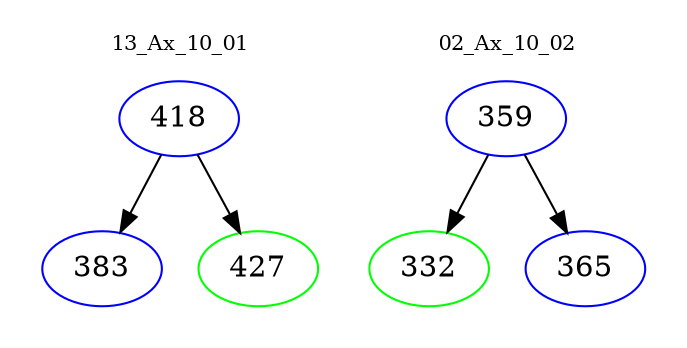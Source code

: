 digraph{
subgraph cluster_0 {
color = white
label = "13_Ax_10_01";
fontsize=10;
T0_418 [label="418", color="blue"]
T0_418 -> T0_383 [color="black"]
T0_383 [label="383", color="blue"]
T0_418 -> T0_427 [color="black"]
T0_427 [label="427", color="green"]
}
subgraph cluster_1 {
color = white
label = "02_Ax_10_02";
fontsize=10;
T1_359 [label="359", color="blue"]
T1_359 -> T1_332 [color="black"]
T1_332 [label="332", color="green"]
T1_359 -> T1_365 [color="black"]
T1_365 [label="365", color="blue"]
}
}
